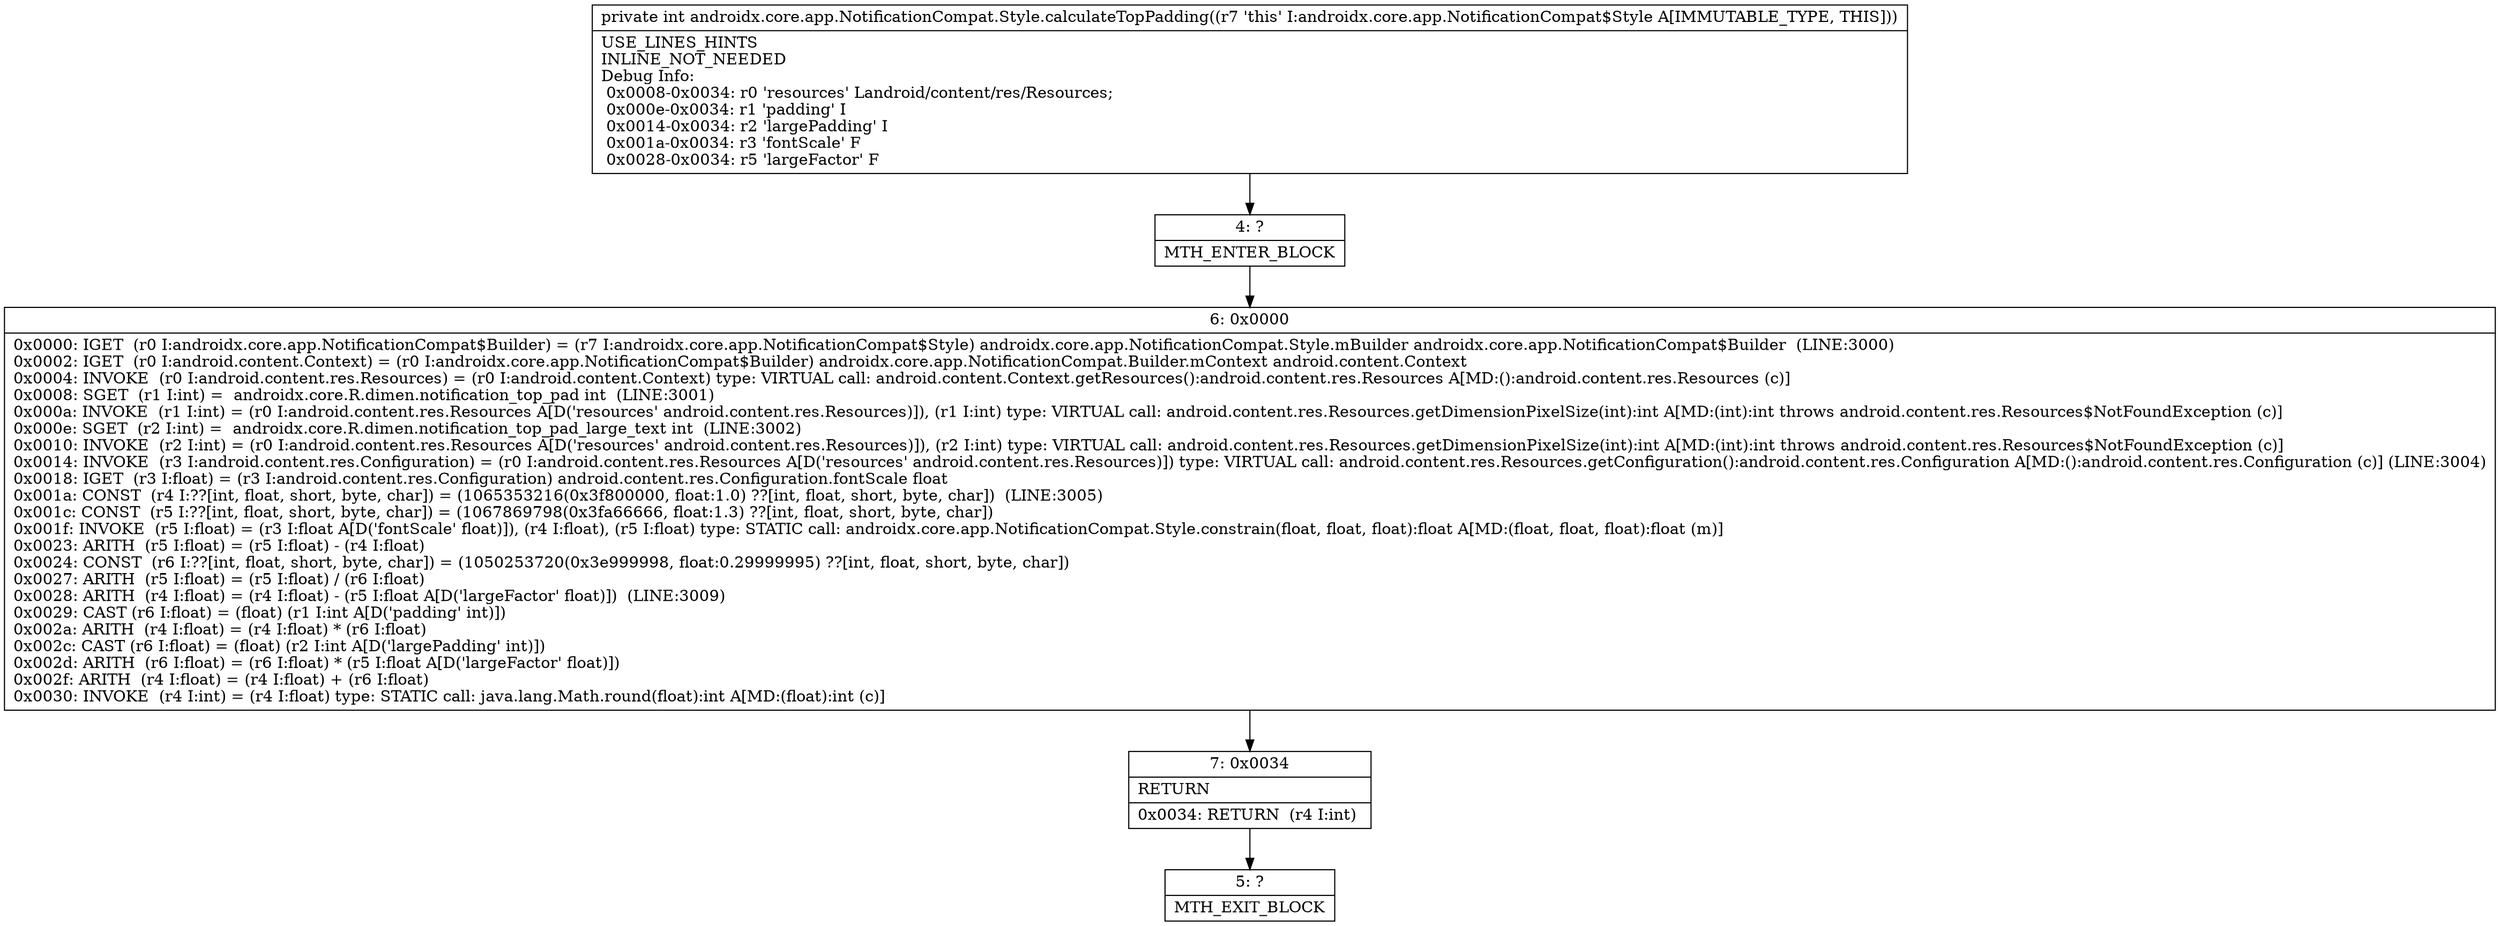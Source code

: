 digraph "CFG forandroidx.core.app.NotificationCompat.Style.calculateTopPadding()I" {
Node_4 [shape=record,label="{4\:\ ?|MTH_ENTER_BLOCK\l}"];
Node_6 [shape=record,label="{6\:\ 0x0000|0x0000: IGET  (r0 I:androidx.core.app.NotificationCompat$Builder) = (r7 I:androidx.core.app.NotificationCompat$Style) androidx.core.app.NotificationCompat.Style.mBuilder androidx.core.app.NotificationCompat$Builder  (LINE:3000)\l0x0002: IGET  (r0 I:android.content.Context) = (r0 I:androidx.core.app.NotificationCompat$Builder) androidx.core.app.NotificationCompat.Builder.mContext android.content.Context \l0x0004: INVOKE  (r0 I:android.content.res.Resources) = (r0 I:android.content.Context) type: VIRTUAL call: android.content.Context.getResources():android.content.res.Resources A[MD:():android.content.res.Resources (c)]\l0x0008: SGET  (r1 I:int) =  androidx.core.R.dimen.notification_top_pad int  (LINE:3001)\l0x000a: INVOKE  (r1 I:int) = (r0 I:android.content.res.Resources A[D('resources' android.content.res.Resources)]), (r1 I:int) type: VIRTUAL call: android.content.res.Resources.getDimensionPixelSize(int):int A[MD:(int):int throws android.content.res.Resources$NotFoundException (c)]\l0x000e: SGET  (r2 I:int) =  androidx.core.R.dimen.notification_top_pad_large_text int  (LINE:3002)\l0x0010: INVOKE  (r2 I:int) = (r0 I:android.content.res.Resources A[D('resources' android.content.res.Resources)]), (r2 I:int) type: VIRTUAL call: android.content.res.Resources.getDimensionPixelSize(int):int A[MD:(int):int throws android.content.res.Resources$NotFoundException (c)]\l0x0014: INVOKE  (r3 I:android.content.res.Configuration) = (r0 I:android.content.res.Resources A[D('resources' android.content.res.Resources)]) type: VIRTUAL call: android.content.res.Resources.getConfiguration():android.content.res.Configuration A[MD:():android.content.res.Configuration (c)] (LINE:3004)\l0x0018: IGET  (r3 I:float) = (r3 I:android.content.res.Configuration) android.content.res.Configuration.fontScale float \l0x001a: CONST  (r4 I:??[int, float, short, byte, char]) = (1065353216(0x3f800000, float:1.0) ??[int, float, short, byte, char])  (LINE:3005)\l0x001c: CONST  (r5 I:??[int, float, short, byte, char]) = (1067869798(0x3fa66666, float:1.3) ??[int, float, short, byte, char]) \l0x001f: INVOKE  (r5 I:float) = (r3 I:float A[D('fontScale' float)]), (r4 I:float), (r5 I:float) type: STATIC call: androidx.core.app.NotificationCompat.Style.constrain(float, float, float):float A[MD:(float, float, float):float (m)]\l0x0023: ARITH  (r5 I:float) = (r5 I:float) \- (r4 I:float) \l0x0024: CONST  (r6 I:??[int, float, short, byte, char]) = (1050253720(0x3e999998, float:0.29999995) ??[int, float, short, byte, char]) \l0x0027: ARITH  (r5 I:float) = (r5 I:float) \/ (r6 I:float) \l0x0028: ARITH  (r4 I:float) = (r4 I:float) \- (r5 I:float A[D('largeFactor' float)])  (LINE:3009)\l0x0029: CAST (r6 I:float) = (float) (r1 I:int A[D('padding' int)]) \l0x002a: ARITH  (r4 I:float) = (r4 I:float) * (r6 I:float) \l0x002c: CAST (r6 I:float) = (float) (r2 I:int A[D('largePadding' int)]) \l0x002d: ARITH  (r6 I:float) = (r6 I:float) * (r5 I:float A[D('largeFactor' float)]) \l0x002f: ARITH  (r4 I:float) = (r4 I:float) + (r6 I:float) \l0x0030: INVOKE  (r4 I:int) = (r4 I:float) type: STATIC call: java.lang.Math.round(float):int A[MD:(float):int (c)]\l}"];
Node_7 [shape=record,label="{7\:\ 0x0034|RETURN\l|0x0034: RETURN  (r4 I:int) \l}"];
Node_5 [shape=record,label="{5\:\ ?|MTH_EXIT_BLOCK\l}"];
MethodNode[shape=record,label="{private int androidx.core.app.NotificationCompat.Style.calculateTopPadding((r7 'this' I:androidx.core.app.NotificationCompat$Style A[IMMUTABLE_TYPE, THIS]))  | USE_LINES_HINTS\lINLINE_NOT_NEEDED\lDebug Info:\l  0x0008\-0x0034: r0 'resources' Landroid\/content\/res\/Resources;\l  0x000e\-0x0034: r1 'padding' I\l  0x0014\-0x0034: r2 'largePadding' I\l  0x001a\-0x0034: r3 'fontScale' F\l  0x0028\-0x0034: r5 'largeFactor' F\l}"];
MethodNode -> Node_4;Node_4 -> Node_6;
Node_6 -> Node_7;
Node_7 -> Node_5;
}

